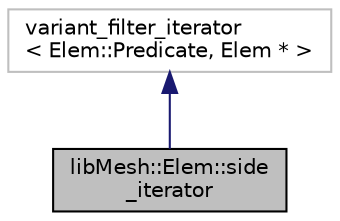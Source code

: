 digraph "libMesh::Elem::side_iterator"
{
  edge [fontname="Helvetica",fontsize="10",labelfontname="Helvetica",labelfontsize="10"];
  node [fontname="Helvetica",fontsize="10",shape=record];
  Node1 [label="libMesh::Elem::side\l_iterator",height=0.2,width=0.4,color="black", fillcolor="grey75", style="filled", fontcolor="black"];
  Node2 -> Node1 [dir="back",color="midnightblue",fontsize="10",style="solid",fontname="Helvetica"];
  Node2 [label="variant_filter_iterator\l\< Elem::Predicate, Elem * \>",height=0.2,width=0.4,color="grey75", fillcolor="white", style="filled"];
}
